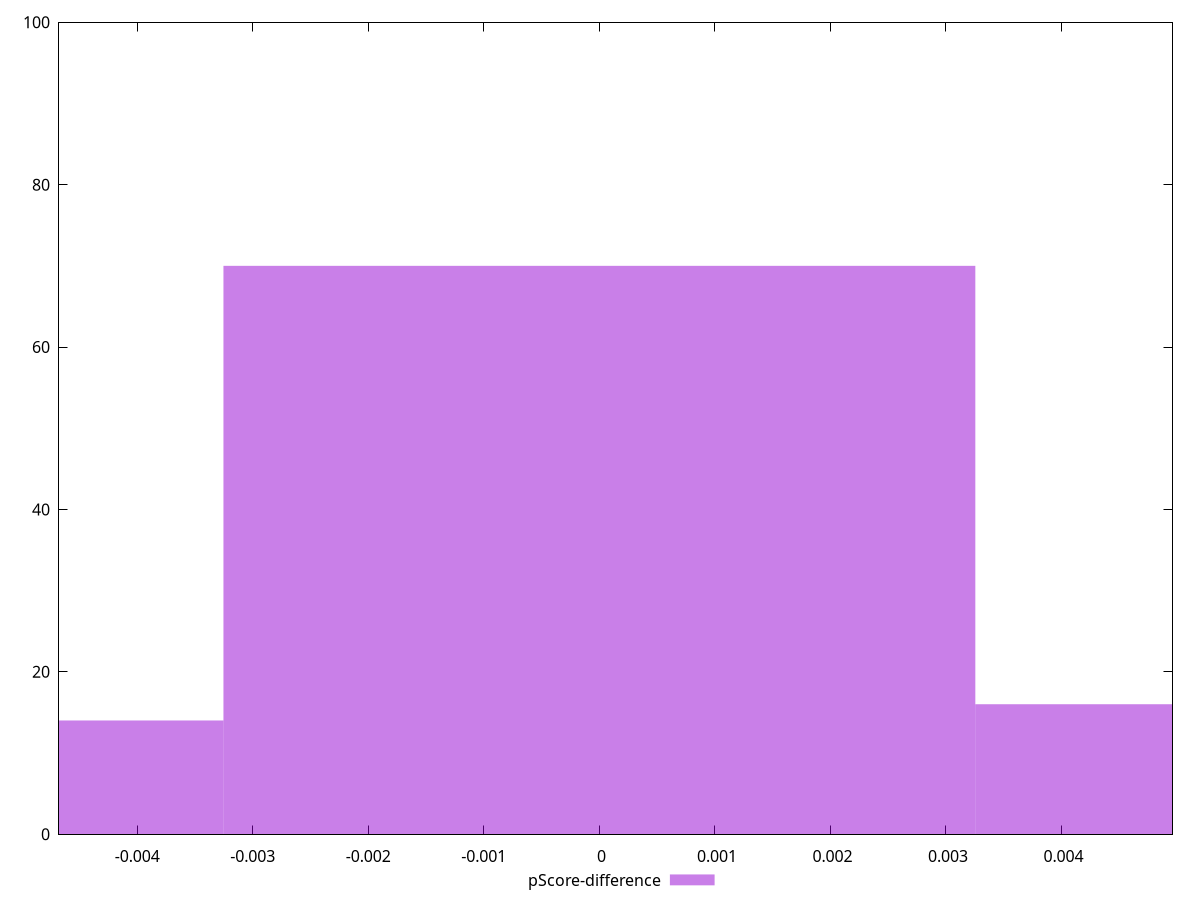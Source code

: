 reset

$pScoreDifference <<EOF
0 70
0.006509071491324319 16
-0.006509071491324319 14
EOF

set key outside below
set boxwidth 0.006509071491324319
set xrange [-0.00467818972752429:0.004961523264110451]
set yrange [0:100]
set trange [0:100]
set style fill transparent solid 0.5 noborder
set terminal svg size 640, 490 enhanced background rgb 'white'
set output "report_00025_2021-02-22T21:38:55.199Z/max-potential-fid/samples/pages/pScore-difference/histogram.svg"

plot $pScoreDifference title "pScore-difference" with boxes

reset
